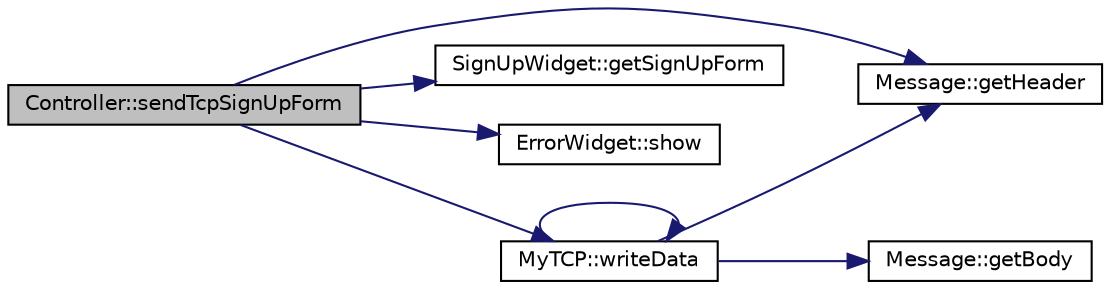 digraph "Controller::sendTcpSignUpForm"
{
 // LATEX_PDF_SIZE
  edge [fontname="Helvetica",fontsize="10",labelfontname="Helvetica",labelfontsize="10"];
  node [fontname="Helvetica",fontsize="10",shape=record];
  rankdir="LR";
  Node1 [label="Controller::sendTcpSignUpForm",height=0.2,width=0.4,color="black", fillcolor="grey75", style="filled", fontcolor="black",tooltip=" "];
  Node1 -> Node2 [color="midnightblue",fontsize="10",style="solid"];
  Node2 [label="Message::getHeader",height=0.2,width=0.4,color="black", fillcolor="white", style="filled",URL="$classMessage.html#a09bc9df202329b6285a63e8b025ad7f8",tooltip=" "];
  Node1 -> Node3 [color="midnightblue",fontsize="10",style="solid"];
  Node3 [label="SignUpWidget::getSignUpForm",height=0.2,width=0.4,color="black", fillcolor="white", style="filled",URL="$classSignUpWidget.html#a85e2d6089c2a39726bc456fd610441b7",tooltip=" "];
  Node1 -> Node4 [color="midnightblue",fontsize="10",style="solid"];
  Node4 [label="ErrorWidget::show",height=0.2,width=0.4,color="black", fillcolor="white", style="filled",URL="$classErrorWidget.html#a123bca7a63b51d2bb1eeeb0553b70428",tooltip=" "];
  Node1 -> Node5 [color="midnightblue",fontsize="10",style="solid"];
  Node5 [label="MyTCP::writeData",height=0.2,width=0.4,color="black", fillcolor="white", style="filled",URL="$classMyTCP.html#a7b04a06771140f1a3cf94c8b6b36b572",tooltip=" "];
  Node5 -> Node6 [color="midnightblue",fontsize="10",style="solid"];
  Node6 [label="Message::getBody",height=0.2,width=0.4,color="black", fillcolor="white", style="filled",URL="$classMessage.html#ac4fb95e45e932e16d26bda4ff3e9f713",tooltip=" "];
  Node5 -> Node2 [color="midnightblue",fontsize="10",style="solid"];
  Node5 -> Node5 [color="midnightblue",fontsize="10",style="solid"];
}
